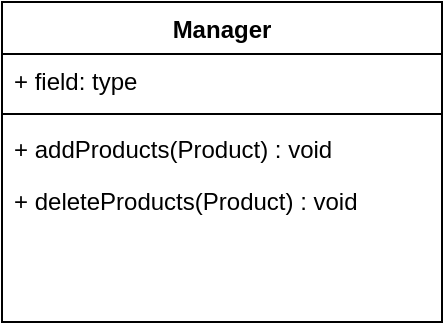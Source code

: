<mxfile version="22.0.3" type="device">
  <diagram id="C5RBs43oDa-KdzZeNtuy" name="Page-1">
    <mxGraphModel dx="1434" dy="836" grid="1" gridSize="10" guides="1" tooltips="1" connect="1" arrows="1" fold="1" page="1" pageScale="1" pageWidth="827" pageHeight="1169" math="0" shadow="0">
      <root>
        <mxCell id="WIyWlLk6GJQsqaUBKTNV-0" />
        <mxCell id="WIyWlLk6GJQsqaUBKTNV-1" parent="WIyWlLk6GJQsqaUBKTNV-0" />
        <mxCell id="3O12Hp73HYZXTLq6mndZ-0" value="Manager" style="swimlane;fontStyle=1;align=center;verticalAlign=top;childLayout=stackLayout;horizontal=1;startSize=26;horizontalStack=0;resizeParent=1;resizeParentMax=0;resizeLast=0;collapsible=1;marginBottom=0;whiteSpace=wrap;html=1;" vertex="1" parent="WIyWlLk6GJQsqaUBKTNV-1">
          <mxGeometry x="120" y="180" width="220" height="160" as="geometry" />
        </mxCell>
        <mxCell id="3O12Hp73HYZXTLq6mndZ-1" value="+ field: type" style="text;strokeColor=none;fillColor=none;align=left;verticalAlign=top;spacingLeft=4;spacingRight=4;overflow=hidden;rotatable=0;points=[[0,0.5],[1,0.5]];portConstraint=eastwest;whiteSpace=wrap;html=1;" vertex="1" parent="3O12Hp73HYZXTLq6mndZ-0">
          <mxGeometry y="26" width="220" height="26" as="geometry" />
        </mxCell>
        <mxCell id="3O12Hp73HYZXTLq6mndZ-2" value="" style="line;strokeWidth=1;fillColor=none;align=left;verticalAlign=middle;spacingTop=-1;spacingLeft=3;spacingRight=3;rotatable=0;labelPosition=right;points=[];portConstraint=eastwest;strokeColor=inherit;" vertex="1" parent="3O12Hp73HYZXTLq6mndZ-0">
          <mxGeometry y="52" width="220" height="8" as="geometry" />
        </mxCell>
        <mxCell id="3O12Hp73HYZXTLq6mndZ-5" value="+ addProducts(Product) : void" style="text;strokeColor=none;fillColor=none;align=left;verticalAlign=top;spacingLeft=4;spacingRight=4;overflow=hidden;rotatable=0;points=[[0,0.5],[1,0.5]];portConstraint=eastwest;whiteSpace=wrap;html=1;" vertex="1" parent="3O12Hp73HYZXTLq6mndZ-0">
          <mxGeometry y="60" width="220" height="26" as="geometry" />
        </mxCell>
        <mxCell id="3O12Hp73HYZXTLq6mndZ-3" value="+ deleteProducts(Product) : void" style="text;strokeColor=none;fillColor=none;align=left;verticalAlign=top;spacingLeft=4;spacingRight=4;overflow=hidden;rotatable=0;points=[[0,0.5],[1,0.5]];portConstraint=eastwest;whiteSpace=wrap;html=1;" vertex="1" parent="3O12Hp73HYZXTLq6mndZ-0">
          <mxGeometry y="86" width="220" height="74" as="geometry" />
        </mxCell>
      </root>
    </mxGraphModel>
  </diagram>
</mxfile>
